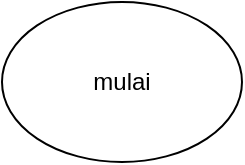 <mxfile version="24.7.10">
  <diagram name="Halaman-1" id="tjfsrpVKHxy0kF0Gqix2">
    <mxGraphModel dx="779" dy="805" grid="1" gridSize="10" guides="1" tooltips="1" connect="1" arrows="1" fold="1" page="1" pageScale="1" pageWidth="827" pageHeight="1169" math="0" shadow="0">
      <root>
        <mxCell id="0" />
        <mxCell id="1" parent="0" />
        <mxCell id="nErcIKKDyZzpwoUGStrj-1" value="mulai" style="ellipse;whiteSpace=wrap;html=1;" vertex="1" parent="1">
          <mxGeometry x="270" y="200" width="120" height="80" as="geometry" />
        </mxCell>
      </root>
    </mxGraphModel>
  </diagram>
</mxfile>
